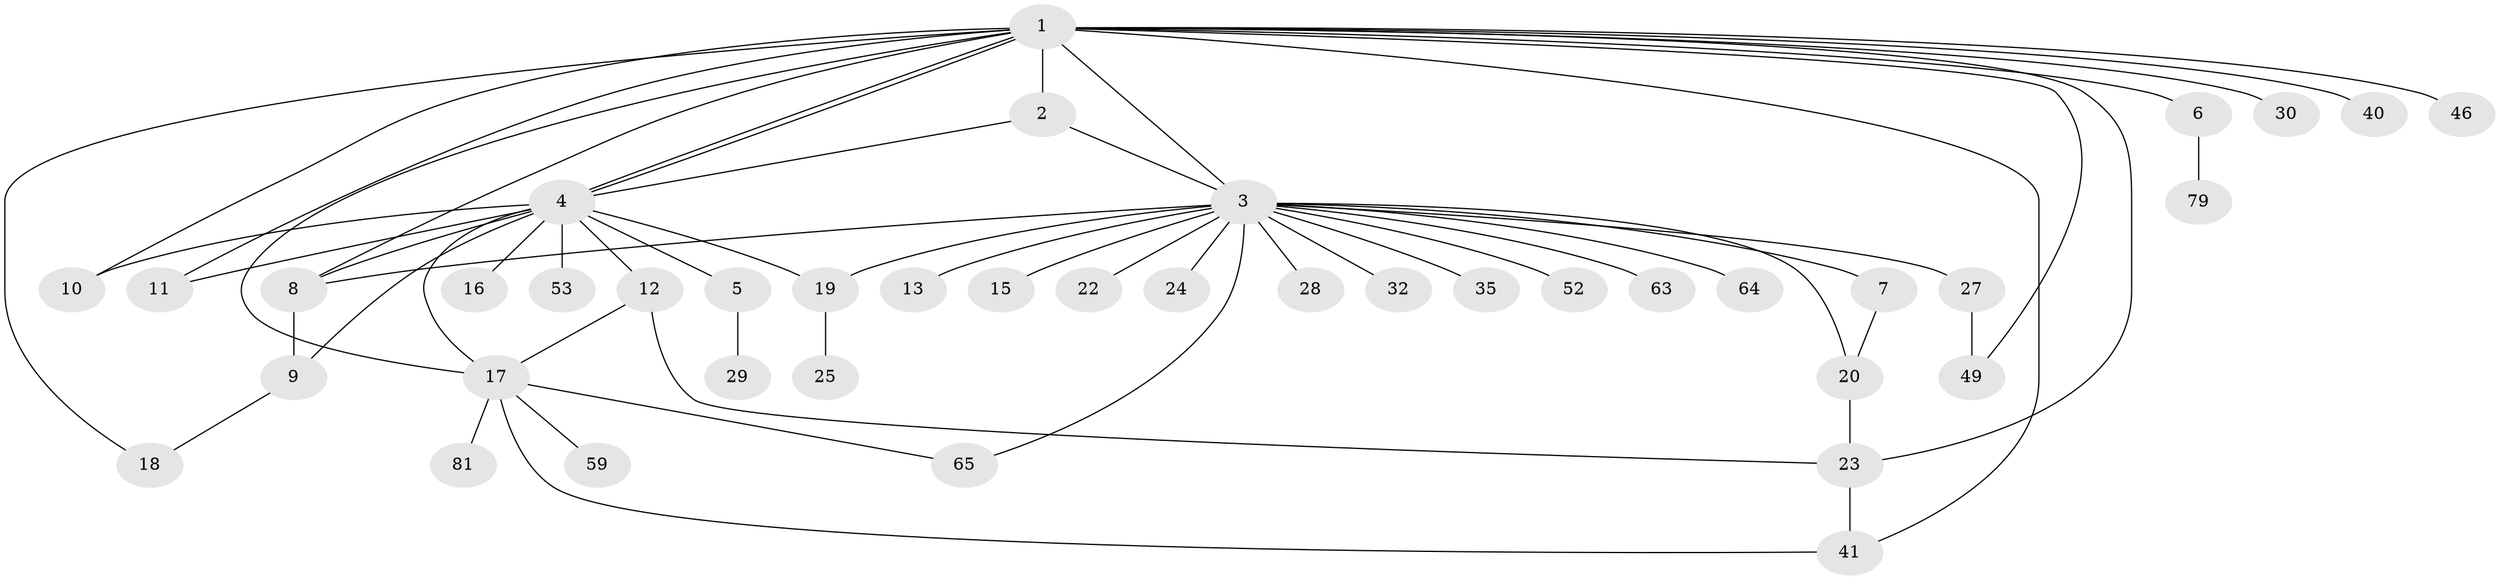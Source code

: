 // original degree distribution, {17: 0.012048192771084338, 2: 0.1927710843373494, 23: 0.012048192771084338, 15: 0.012048192771084338, 4: 0.08433734939759036, 5: 0.03614457831325301, 6: 0.024096385542168676, 1: 0.5180722891566265, 3: 0.0963855421686747, 7: 0.012048192771084338}
// Generated by graph-tools (version 1.1) at 2025/14/03/09/25 04:14:36]
// undirected, 41 vertices, 59 edges
graph export_dot {
graph [start="1"]
  node [color=gray90,style=filled];
  1 [super="+38"];
  2 [super="+37"];
  3 [super="+45+47"];
  4;
  5;
  6;
  7;
  8 [super="+14+33+43"];
  9 [super="+34"];
  10 [super="+31+76"];
  11 [super="+77+44+21"];
  12 [super="+42+61+66"];
  13;
  15;
  16;
  17 [super="+26+78"];
  18 [super="+36"];
  19;
  20 [super="+75"];
  22 [super="+56"];
  23 [super="+58"];
  24;
  25;
  27 [super="+54+39"];
  28 [super="+55"];
  29;
  30;
  32 [super="+83+50+48"];
  35;
  40;
  41 [super="+74"];
  46;
  49;
  52;
  53;
  59 [super="+60"];
  63;
  64;
  65;
  79;
  81;
  1 -- 2;
  1 -- 3 [weight=3];
  1 -- 4 [weight=2];
  1 -- 4;
  1 -- 6;
  1 -- 8;
  1 -- 10 [weight=3];
  1 -- 11;
  1 -- 17;
  1 -- 18;
  1 -- 23;
  1 -- 30;
  1 -- 40;
  1 -- 46;
  1 -- 49;
  1 -- 41;
  2 -- 3;
  2 -- 4;
  3 -- 7;
  3 -- 13;
  3 -- 15;
  3 -- 19;
  3 -- 20;
  3 -- 22;
  3 -- 24;
  3 -- 27;
  3 -- 28;
  3 -- 32 [weight=2];
  3 -- 35;
  3 -- 52;
  3 -- 63;
  3 -- 64;
  3 -- 65;
  3 -- 8;
  4 -- 5;
  4 -- 9;
  4 -- 10;
  4 -- 11;
  4 -- 12;
  4 -- 16;
  4 -- 17 [weight=2];
  4 -- 19;
  4 -- 53;
  4 -- 8;
  5 -- 29;
  6 -- 79;
  7 -- 20;
  8 -- 9;
  9 -- 18;
  12 -- 23;
  12 -- 17;
  17 -- 41;
  17 -- 81;
  17 -- 65;
  17 -- 59;
  19 -- 25;
  20 -- 23;
  23 -- 41;
  27 -- 49;
}
